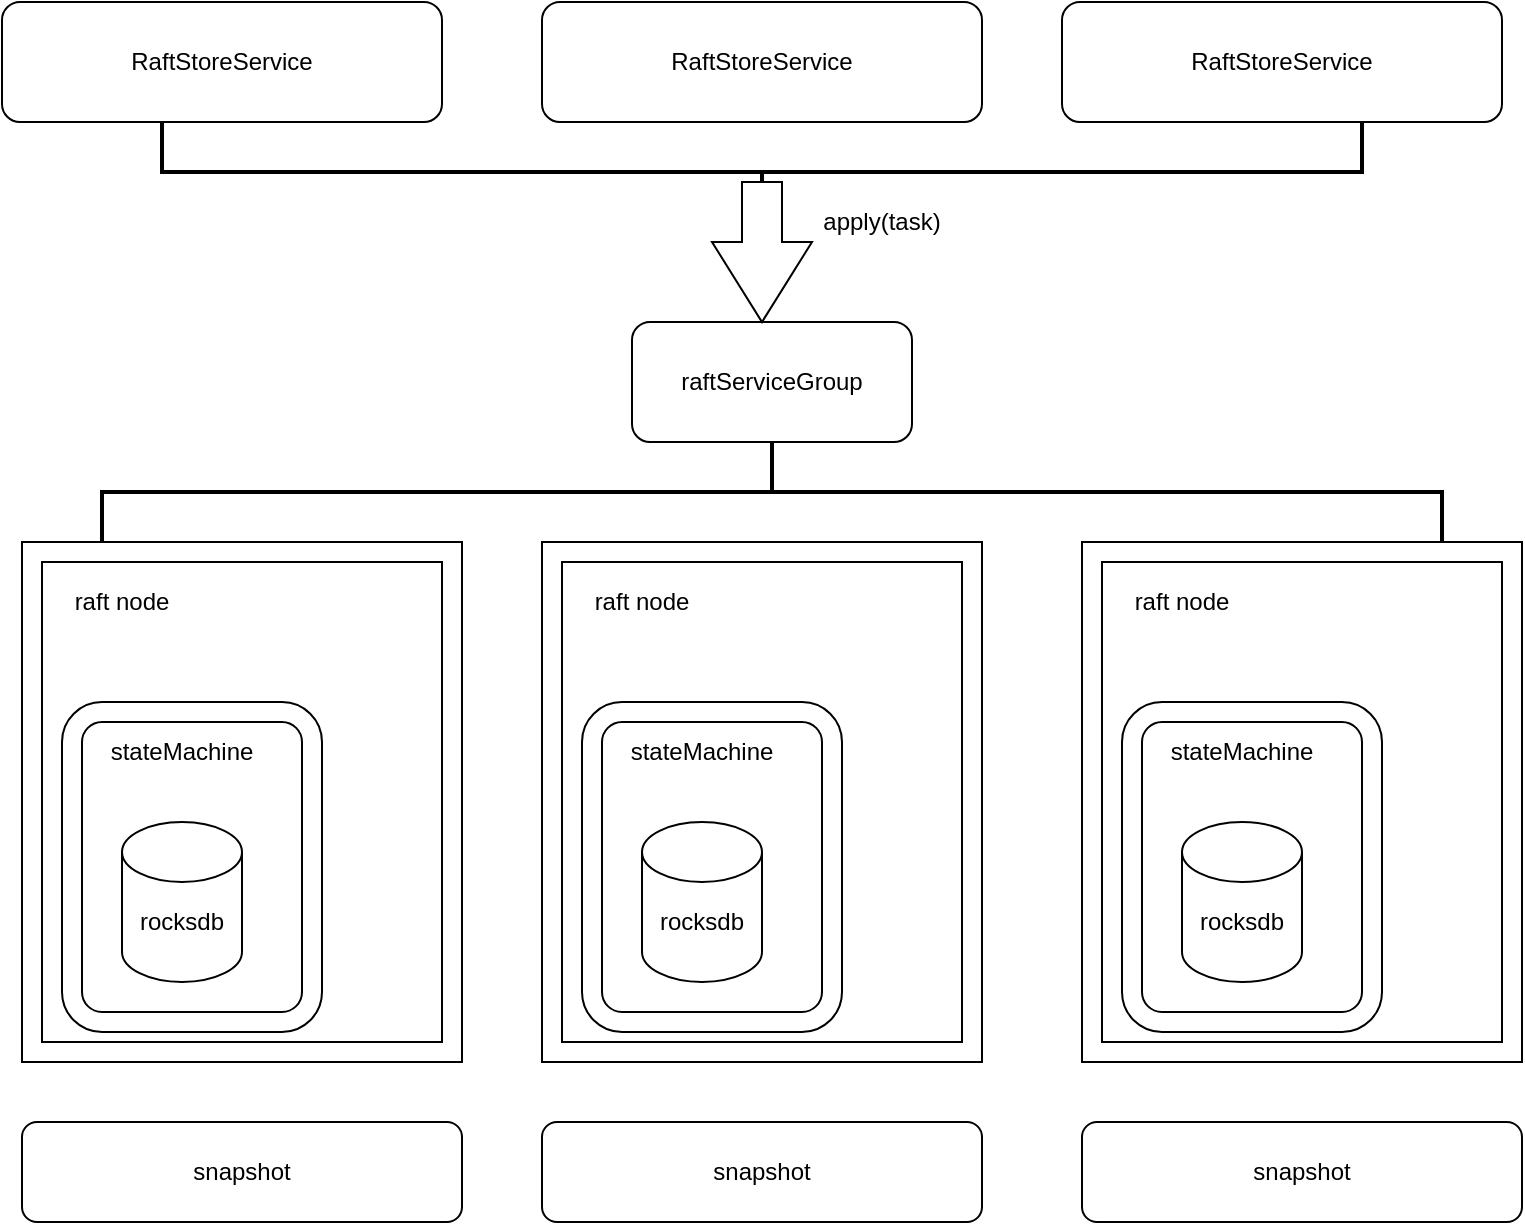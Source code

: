 <mxfile version="14.1.3" type="github">
  <diagram id="C5RBs43oDa-KdzZeNtuy" name="Page-1">
    <mxGraphModel dx="1177" dy="639" grid="1" gridSize="10" guides="1" tooltips="1" connect="1" arrows="1" fold="1" page="1" pageScale="1" pageWidth="827" pageHeight="1169" math="0" shadow="0">
      <root>
        <mxCell id="WIyWlLk6GJQsqaUBKTNV-0" />
        <mxCell id="WIyWlLk6GJQsqaUBKTNV-1" parent="WIyWlLk6GJQsqaUBKTNV-0" />
        <mxCell id="MSJ4oPRyD8iNFpmuSIS2-0" value="" style="shape=cylinder3;whiteSpace=wrap;html=1;boundedLbl=1;backgroundOutline=1;size=15;" vertex="1" parent="WIyWlLk6GJQsqaUBKTNV-1">
          <mxGeometry x="100" y="490" width="60" height="80" as="geometry" />
        </mxCell>
        <mxCell id="MSJ4oPRyD8iNFpmuSIS2-8" value="" style="verticalLabelPosition=bottom;verticalAlign=top;html=1;shape=mxgraph.basic.rounded_frame;dx=10;" vertex="1" parent="WIyWlLk6GJQsqaUBKTNV-1">
          <mxGeometry x="70" y="430" width="130" height="165" as="geometry" />
        </mxCell>
        <mxCell id="MSJ4oPRyD8iNFpmuSIS2-10" value="stateMachine" style="text;html=1;strokeColor=none;fillColor=none;align=center;verticalAlign=middle;whiteSpace=wrap;rounded=0;" vertex="1" parent="WIyWlLk6GJQsqaUBKTNV-1">
          <mxGeometry x="90" y="450" width="80" height="10" as="geometry" />
        </mxCell>
        <mxCell id="MSJ4oPRyD8iNFpmuSIS2-11" value="" style="verticalLabelPosition=bottom;verticalAlign=top;html=1;shape=mxgraph.basic.frame;dx=10;" vertex="1" parent="WIyWlLk6GJQsqaUBKTNV-1">
          <mxGeometry x="50" y="350" width="220" height="260" as="geometry" />
        </mxCell>
        <mxCell id="MSJ4oPRyD8iNFpmuSIS2-12" value="raft node" style="text;html=1;strokeColor=none;fillColor=none;align=center;verticalAlign=middle;whiteSpace=wrap;rounded=0;" vertex="1" parent="WIyWlLk6GJQsqaUBKTNV-1">
          <mxGeometry x="50" y="370" width="100" height="20" as="geometry" />
        </mxCell>
        <mxCell id="MSJ4oPRyD8iNFpmuSIS2-13" value="" style="shape=cylinder3;whiteSpace=wrap;html=1;boundedLbl=1;backgroundOutline=1;size=15;" vertex="1" parent="WIyWlLk6GJQsqaUBKTNV-1">
          <mxGeometry x="360" y="490" width="60" height="80" as="geometry" />
        </mxCell>
        <mxCell id="MSJ4oPRyD8iNFpmuSIS2-14" value="" style="verticalLabelPosition=bottom;verticalAlign=top;html=1;shape=mxgraph.basic.rounded_frame;dx=10;" vertex="1" parent="WIyWlLk6GJQsqaUBKTNV-1">
          <mxGeometry x="330" y="430" width="130" height="165" as="geometry" />
        </mxCell>
        <mxCell id="MSJ4oPRyD8iNFpmuSIS2-15" value="stateMachine" style="text;html=1;strokeColor=none;fillColor=none;align=center;verticalAlign=middle;whiteSpace=wrap;rounded=0;" vertex="1" parent="WIyWlLk6GJQsqaUBKTNV-1">
          <mxGeometry x="350" y="450" width="80" height="10" as="geometry" />
        </mxCell>
        <mxCell id="MSJ4oPRyD8iNFpmuSIS2-16" value="" style="verticalLabelPosition=bottom;verticalAlign=top;html=1;shape=mxgraph.basic.frame;dx=10;" vertex="1" parent="WIyWlLk6GJQsqaUBKTNV-1">
          <mxGeometry x="310" y="350" width="220" height="260" as="geometry" />
        </mxCell>
        <mxCell id="MSJ4oPRyD8iNFpmuSIS2-17" value="raft node" style="text;html=1;strokeColor=none;fillColor=none;align=center;verticalAlign=middle;whiteSpace=wrap;rounded=0;" vertex="1" parent="WIyWlLk6GJQsqaUBKTNV-1">
          <mxGeometry x="310" y="370" width="100" height="20" as="geometry" />
        </mxCell>
        <mxCell id="MSJ4oPRyD8iNFpmuSIS2-18" value="" style="shape=cylinder3;whiteSpace=wrap;html=1;boundedLbl=1;backgroundOutline=1;size=15;" vertex="1" parent="WIyWlLk6GJQsqaUBKTNV-1">
          <mxGeometry x="630" y="490" width="60" height="80" as="geometry" />
        </mxCell>
        <mxCell id="MSJ4oPRyD8iNFpmuSIS2-19" value="" style="verticalLabelPosition=bottom;verticalAlign=top;html=1;shape=mxgraph.basic.rounded_frame;dx=10;" vertex="1" parent="WIyWlLk6GJQsqaUBKTNV-1">
          <mxGeometry x="600" y="430" width="130" height="165" as="geometry" />
        </mxCell>
        <mxCell id="MSJ4oPRyD8iNFpmuSIS2-20" value="stateMachine" style="text;html=1;strokeColor=none;fillColor=none;align=center;verticalAlign=middle;whiteSpace=wrap;rounded=0;" vertex="1" parent="WIyWlLk6GJQsqaUBKTNV-1">
          <mxGeometry x="620" y="450" width="80" height="10" as="geometry" />
        </mxCell>
        <mxCell id="MSJ4oPRyD8iNFpmuSIS2-21" value="" style="verticalLabelPosition=bottom;verticalAlign=top;html=1;shape=mxgraph.basic.frame;dx=10;" vertex="1" parent="WIyWlLk6GJQsqaUBKTNV-1">
          <mxGeometry x="580" y="350" width="220" height="260" as="geometry" />
        </mxCell>
        <mxCell id="MSJ4oPRyD8iNFpmuSIS2-22" value="raft node" style="text;html=1;strokeColor=none;fillColor=none;align=center;verticalAlign=middle;whiteSpace=wrap;rounded=0;" vertex="1" parent="WIyWlLk6GJQsqaUBKTNV-1">
          <mxGeometry x="580" y="370" width="100" height="20" as="geometry" />
        </mxCell>
        <mxCell id="MSJ4oPRyD8iNFpmuSIS2-23" value="" style="strokeWidth=2;html=1;shape=mxgraph.flowchart.annotation_2;align=left;labelPosition=right;pointerEvents=1;direction=south;" vertex="1" parent="WIyWlLk6GJQsqaUBKTNV-1">
          <mxGeometry x="90" y="300" width="670" height="50" as="geometry" />
        </mxCell>
        <mxCell id="MSJ4oPRyD8iNFpmuSIS2-24" value="raftServiceGroup" style="rounded=1;whiteSpace=wrap;html=1;" vertex="1" parent="WIyWlLk6GJQsqaUBKTNV-1">
          <mxGeometry x="355" y="240" width="140" height="60" as="geometry" />
        </mxCell>
        <mxCell id="MSJ4oPRyD8iNFpmuSIS2-25" value="rocksdb" style="text;html=1;strokeColor=none;fillColor=none;align=center;verticalAlign=middle;whiteSpace=wrap;rounded=0;" vertex="1" parent="WIyWlLk6GJQsqaUBKTNV-1">
          <mxGeometry x="370" y="530" width="40" height="20" as="geometry" />
        </mxCell>
        <mxCell id="MSJ4oPRyD8iNFpmuSIS2-26" value="rocksdb" style="text;html=1;strokeColor=none;fillColor=none;align=center;verticalAlign=middle;whiteSpace=wrap;rounded=0;" vertex="1" parent="WIyWlLk6GJQsqaUBKTNV-1">
          <mxGeometry x="640" y="530" width="40" height="20" as="geometry" />
        </mxCell>
        <mxCell id="MSJ4oPRyD8iNFpmuSIS2-27" value="rocksdb" style="text;html=1;strokeColor=none;fillColor=none;align=center;verticalAlign=middle;whiteSpace=wrap;rounded=0;" vertex="1" parent="WIyWlLk6GJQsqaUBKTNV-1">
          <mxGeometry x="110" y="530" width="40" height="20" as="geometry" />
        </mxCell>
        <mxCell id="MSJ4oPRyD8iNFpmuSIS2-28" value="RaftStoreService" style="rounded=1;whiteSpace=wrap;html=1;" vertex="1" parent="WIyWlLk6GJQsqaUBKTNV-1">
          <mxGeometry x="40" y="80" width="220" height="60" as="geometry" />
        </mxCell>
        <mxCell id="MSJ4oPRyD8iNFpmuSIS2-29" value="RaftStoreService" style="rounded=1;whiteSpace=wrap;html=1;" vertex="1" parent="WIyWlLk6GJQsqaUBKTNV-1">
          <mxGeometry x="310" y="80" width="220" height="60" as="geometry" />
        </mxCell>
        <mxCell id="MSJ4oPRyD8iNFpmuSIS2-30" value="RaftStoreService" style="rounded=1;whiteSpace=wrap;html=1;" vertex="1" parent="WIyWlLk6GJQsqaUBKTNV-1">
          <mxGeometry x="570" y="80" width="220" height="60" as="geometry" />
        </mxCell>
        <mxCell id="MSJ4oPRyD8iNFpmuSIS2-32" value="" style="strokeWidth=2;html=1;shape=mxgraph.flowchart.annotation_2;align=left;labelPosition=right;pointerEvents=1;direction=north;" vertex="1" parent="WIyWlLk6GJQsqaUBKTNV-1">
          <mxGeometry x="120" y="140" width="600" height="50" as="geometry" />
        </mxCell>
        <mxCell id="MSJ4oPRyD8iNFpmuSIS2-33" value="" style="html=1;shadow=0;dashed=0;align=center;verticalAlign=middle;shape=mxgraph.arrows2.arrow;dy=0.6;dx=40;direction=south;notch=0;" vertex="1" parent="WIyWlLk6GJQsqaUBKTNV-1">
          <mxGeometry x="395" y="170" width="50" height="70" as="geometry" />
        </mxCell>
        <mxCell id="MSJ4oPRyD8iNFpmuSIS2-34" value="apply(task)" style="text;html=1;strokeColor=none;fillColor=none;align=center;verticalAlign=middle;whiteSpace=wrap;rounded=0;" vertex="1" parent="WIyWlLk6GJQsqaUBKTNV-1">
          <mxGeometry x="460" y="180" width="40" height="20" as="geometry" />
        </mxCell>
        <mxCell id="MSJ4oPRyD8iNFpmuSIS2-36" value="snapshot" style="rounded=1;whiteSpace=wrap;html=1;" vertex="1" parent="WIyWlLk6GJQsqaUBKTNV-1">
          <mxGeometry x="50" y="640" width="220" height="50" as="geometry" />
        </mxCell>
        <mxCell id="MSJ4oPRyD8iNFpmuSIS2-37" value="&lt;span&gt;snapshot&lt;/span&gt;" style="rounded=1;whiteSpace=wrap;html=1;" vertex="1" parent="WIyWlLk6GJQsqaUBKTNV-1">
          <mxGeometry x="310" y="640" width="220" height="50" as="geometry" />
        </mxCell>
        <mxCell id="MSJ4oPRyD8iNFpmuSIS2-38" value="&lt;span&gt;snapshot&lt;/span&gt;" style="rounded=1;whiteSpace=wrap;html=1;" vertex="1" parent="WIyWlLk6GJQsqaUBKTNV-1">
          <mxGeometry x="580" y="640" width="220" height="50" as="geometry" />
        </mxCell>
      </root>
    </mxGraphModel>
  </diagram>
</mxfile>
